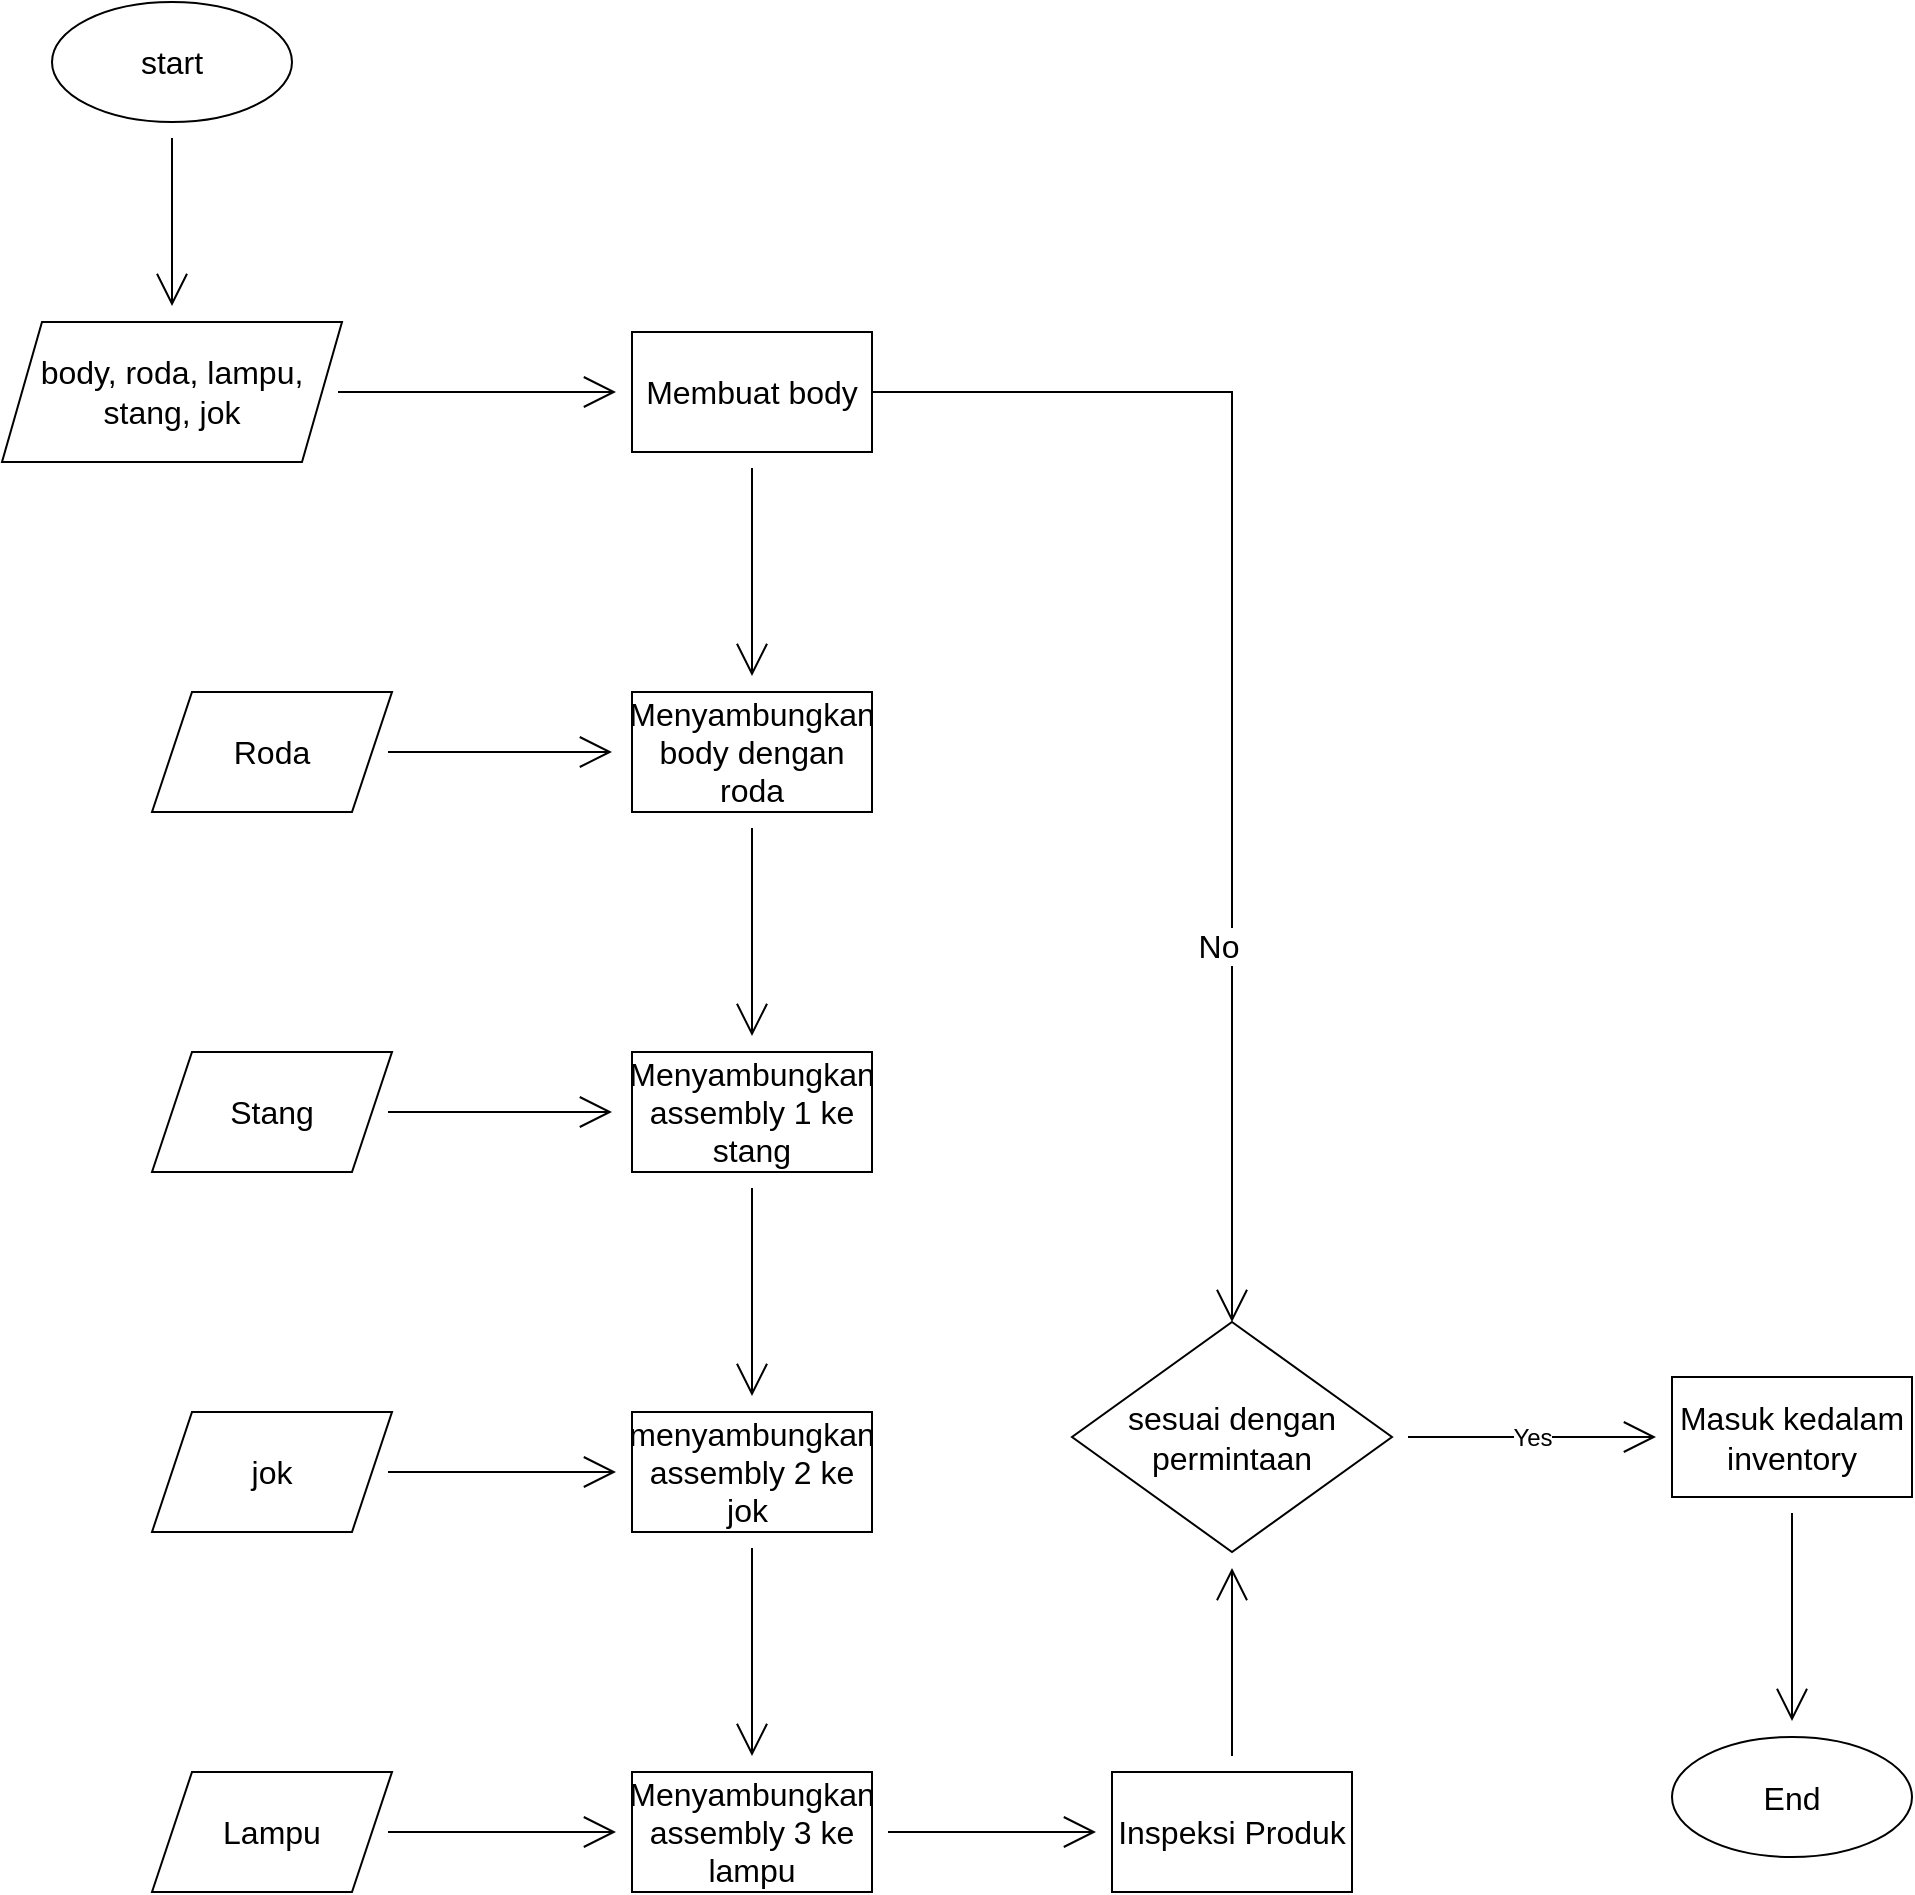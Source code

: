 <mxfile version="20.5.1" type="device"><diagram id="C5RBs43oDa-KdzZeNtuy" name="Page-1"><mxGraphModel dx="2265" dy="973" grid="1" gridSize="10" guides="1" tooltips="1" connect="1" arrows="1" fold="1" page="1" pageScale="1" pageWidth="1169" pageHeight="1654" math="0" shadow="0"><root><mxCell id="WIyWlLk6GJQsqaUBKTNV-0"/><mxCell id="WIyWlLk6GJQsqaUBKTNV-1" parent="WIyWlLk6GJQsqaUBKTNV-0"/><mxCell id="WBt8HxaYeDSeKHW7niku-2" value="" style="edgeStyle=none;curved=1;rounded=0;orthogonalLoop=1;jettySize=auto;html=1;fontSize=12;endArrow=open;startSize=14;endSize=14;sourcePerimeterSpacing=8;targetPerimeterSpacing=8;" edge="1" parent="WIyWlLk6GJQsqaUBKTNV-1" source="WBt8HxaYeDSeKHW7niku-0" target="WBt8HxaYeDSeKHW7niku-1"><mxGeometry relative="1" as="geometry"/></mxCell><mxCell id="WBt8HxaYeDSeKHW7niku-0" value="start" style="ellipse;whiteSpace=wrap;html=1;fontSize=16;" vertex="1" parent="WIyWlLk6GJQsqaUBKTNV-1"><mxGeometry x="120" y="70" width="120" height="60" as="geometry"/></mxCell><mxCell id="WBt8HxaYeDSeKHW7niku-4" value="" style="edgeStyle=none;curved=1;rounded=0;orthogonalLoop=1;jettySize=auto;html=1;fontSize=12;endArrow=open;startSize=14;endSize=14;sourcePerimeterSpacing=8;targetPerimeterSpacing=8;" edge="1" parent="WIyWlLk6GJQsqaUBKTNV-1" source="WBt8HxaYeDSeKHW7niku-1" target="WBt8HxaYeDSeKHW7niku-3"><mxGeometry relative="1" as="geometry"/></mxCell><mxCell id="WBt8HxaYeDSeKHW7niku-1" value="body, roda, lampu, stang, jok" style="shape=parallelogram;perimeter=parallelogramPerimeter;whiteSpace=wrap;html=1;fixedSize=1;fontSize=16;" vertex="1" parent="WIyWlLk6GJQsqaUBKTNV-1"><mxGeometry x="95" y="230" width="170" height="70" as="geometry"/></mxCell><mxCell id="WBt8HxaYeDSeKHW7niku-6" value="" style="edgeStyle=none;curved=1;rounded=0;orthogonalLoop=1;jettySize=auto;html=1;fontSize=12;endArrow=open;startSize=14;endSize=14;sourcePerimeterSpacing=8;targetPerimeterSpacing=8;" edge="1" parent="WIyWlLk6GJQsqaUBKTNV-1" source="WBt8HxaYeDSeKHW7niku-3" target="WBt8HxaYeDSeKHW7niku-5"><mxGeometry relative="1" as="geometry"/></mxCell><mxCell id="WBt8HxaYeDSeKHW7niku-32" style="edgeStyle=orthogonalEdgeStyle;rounded=0;orthogonalLoop=1;jettySize=auto;html=1;exitX=1;exitY=0.5;exitDx=0;exitDy=0;entryX=0.5;entryY=0;entryDx=0;entryDy=0;fontSize=12;endArrow=open;startSize=14;endSize=14;sourcePerimeterSpacing=8;targetPerimeterSpacing=8;" edge="1" parent="WIyWlLk6GJQsqaUBKTNV-1" source="WBt8HxaYeDSeKHW7niku-3" target="WBt8HxaYeDSeKHW7niku-28"><mxGeometry relative="1" as="geometry"/></mxCell><mxCell id="WBt8HxaYeDSeKHW7niku-38" value="No" style="edgeLabel;html=1;align=center;verticalAlign=middle;resizable=0;points=[];fontSize=16;" vertex="1" connectable="0" parent="WBt8HxaYeDSeKHW7niku-32"><mxGeometry x="0.416" y="-7" relative="1" as="geometry"><mxPoint as="offset"/></mxGeometry></mxCell><mxCell id="WBt8HxaYeDSeKHW7niku-3" value="Membuat body" style="whiteSpace=wrap;html=1;fontSize=16;" vertex="1" parent="WIyWlLk6GJQsqaUBKTNV-1"><mxGeometry x="410" y="235" width="120" height="60" as="geometry"/></mxCell><mxCell id="WBt8HxaYeDSeKHW7niku-10" value="" style="edgeStyle=none;curved=1;rounded=0;orthogonalLoop=1;jettySize=auto;html=1;fontSize=12;endArrow=open;startSize=14;endSize=14;sourcePerimeterSpacing=8;targetPerimeterSpacing=8;" edge="1" parent="WIyWlLk6GJQsqaUBKTNV-1" source="WBt8HxaYeDSeKHW7niku-5" target="WBt8HxaYeDSeKHW7niku-9"><mxGeometry relative="1" as="geometry"/></mxCell><mxCell id="WBt8HxaYeDSeKHW7niku-5" value="Menyambungkan body dengan roda" style="whiteSpace=wrap;html=1;fontSize=16;" vertex="1" parent="WIyWlLk6GJQsqaUBKTNV-1"><mxGeometry x="410" y="415" width="120" height="60" as="geometry"/></mxCell><mxCell id="WBt8HxaYeDSeKHW7niku-11" style="edgeStyle=none;curved=1;rounded=0;orthogonalLoop=1;jettySize=auto;html=1;fontSize=12;endArrow=open;startSize=14;endSize=14;sourcePerimeterSpacing=8;targetPerimeterSpacing=8;" edge="1" parent="WIyWlLk6GJQsqaUBKTNV-1" source="WBt8HxaYeDSeKHW7niku-7"><mxGeometry relative="1" as="geometry"><mxPoint x="400" y="445" as="targetPoint"/></mxGeometry></mxCell><mxCell id="WBt8HxaYeDSeKHW7niku-7" value="Roda" style="shape=parallelogram;perimeter=parallelogramPerimeter;whiteSpace=wrap;html=1;fixedSize=1;fontSize=16;" vertex="1" parent="WIyWlLk6GJQsqaUBKTNV-1"><mxGeometry x="170" y="415" width="120" height="60" as="geometry"/></mxCell><mxCell id="WBt8HxaYeDSeKHW7niku-17" value="" style="edgeStyle=none;curved=1;rounded=0;orthogonalLoop=1;jettySize=auto;html=1;fontSize=12;endArrow=open;startSize=14;endSize=14;sourcePerimeterSpacing=8;targetPerimeterSpacing=8;" edge="1" parent="WIyWlLk6GJQsqaUBKTNV-1" source="WBt8HxaYeDSeKHW7niku-9" target="WBt8HxaYeDSeKHW7niku-16"><mxGeometry relative="1" as="geometry"/></mxCell><mxCell id="WBt8HxaYeDSeKHW7niku-9" value="Menyambungkan assembly 1 ke stang" style="whiteSpace=wrap;html=1;fontSize=16;" vertex="1" parent="WIyWlLk6GJQsqaUBKTNV-1"><mxGeometry x="410" y="595" width="120" height="60" as="geometry"/></mxCell><mxCell id="WBt8HxaYeDSeKHW7niku-15" style="edgeStyle=none;curved=1;rounded=0;orthogonalLoop=1;jettySize=auto;html=1;fontSize=12;endArrow=open;startSize=14;endSize=14;sourcePerimeterSpacing=8;targetPerimeterSpacing=8;" edge="1" parent="WIyWlLk6GJQsqaUBKTNV-1" source="WBt8HxaYeDSeKHW7niku-13"><mxGeometry relative="1" as="geometry"><mxPoint x="400" y="625" as="targetPoint"/></mxGeometry></mxCell><mxCell id="WBt8HxaYeDSeKHW7niku-13" value="Stang" style="shape=parallelogram;perimeter=parallelogramPerimeter;whiteSpace=wrap;html=1;fixedSize=1;fontSize=16;" vertex="1" parent="WIyWlLk6GJQsqaUBKTNV-1"><mxGeometry x="170" y="595" width="120" height="60" as="geometry"/></mxCell><mxCell id="WBt8HxaYeDSeKHW7niku-22" value="" style="edgeStyle=none;curved=1;rounded=0;orthogonalLoop=1;jettySize=auto;html=1;fontSize=12;endArrow=open;startSize=14;endSize=14;sourcePerimeterSpacing=8;targetPerimeterSpacing=8;" edge="1" parent="WIyWlLk6GJQsqaUBKTNV-1" source="WBt8HxaYeDSeKHW7niku-16" target="WBt8HxaYeDSeKHW7niku-21"><mxGeometry relative="1" as="geometry"/></mxCell><mxCell id="WBt8HxaYeDSeKHW7niku-16" value="menyambungkan assembly 2 ke jok&amp;nbsp;" style="whiteSpace=wrap;html=1;fontSize=16;" vertex="1" parent="WIyWlLk6GJQsqaUBKTNV-1"><mxGeometry x="410" y="775" width="120" height="60" as="geometry"/></mxCell><mxCell id="WBt8HxaYeDSeKHW7niku-20" value="" style="edgeStyle=none;curved=1;rounded=0;orthogonalLoop=1;jettySize=auto;html=1;fontSize=12;endArrow=open;startSize=14;endSize=14;sourcePerimeterSpacing=8;targetPerimeterSpacing=8;" edge="1" parent="WIyWlLk6GJQsqaUBKTNV-1" source="WBt8HxaYeDSeKHW7niku-18" target="WBt8HxaYeDSeKHW7niku-16"><mxGeometry relative="1" as="geometry"/></mxCell><mxCell id="WBt8HxaYeDSeKHW7niku-18" value="jok" style="shape=parallelogram;perimeter=parallelogramPerimeter;whiteSpace=wrap;html=1;fixedSize=1;fontSize=16;" vertex="1" parent="WIyWlLk6GJQsqaUBKTNV-1"><mxGeometry x="170" y="775" width="120" height="60" as="geometry"/></mxCell><mxCell id="WBt8HxaYeDSeKHW7niku-27" value="" style="edgeStyle=none;curved=1;rounded=0;orthogonalLoop=1;jettySize=auto;html=1;fontSize=12;endArrow=open;startSize=14;endSize=14;sourcePerimeterSpacing=8;targetPerimeterSpacing=8;" edge="1" parent="WIyWlLk6GJQsqaUBKTNV-1" source="WBt8HxaYeDSeKHW7niku-21" target="WBt8HxaYeDSeKHW7niku-26"><mxGeometry relative="1" as="geometry"/></mxCell><mxCell id="WBt8HxaYeDSeKHW7niku-21" value="Menyambungkan assembly 3 ke lampu" style="whiteSpace=wrap;html=1;fontSize=16;" vertex="1" parent="WIyWlLk6GJQsqaUBKTNV-1"><mxGeometry x="410" y="955" width="120" height="60" as="geometry"/></mxCell><mxCell id="WBt8HxaYeDSeKHW7niku-25" value="" style="edgeStyle=none;curved=1;rounded=0;orthogonalLoop=1;jettySize=auto;html=1;fontSize=12;endArrow=open;startSize=14;endSize=14;sourcePerimeterSpacing=8;targetPerimeterSpacing=8;" edge="1" parent="WIyWlLk6GJQsqaUBKTNV-1" source="WBt8HxaYeDSeKHW7niku-23" target="WBt8HxaYeDSeKHW7niku-21"><mxGeometry relative="1" as="geometry"/></mxCell><mxCell id="WBt8HxaYeDSeKHW7niku-23" value="Lampu" style="shape=parallelogram;perimeter=parallelogramPerimeter;whiteSpace=wrap;html=1;fixedSize=1;fontSize=16;" vertex="1" parent="WIyWlLk6GJQsqaUBKTNV-1"><mxGeometry x="170" y="955" width="120" height="60" as="geometry"/></mxCell><mxCell id="WBt8HxaYeDSeKHW7niku-29" value="" style="edgeStyle=none;curved=1;rounded=0;orthogonalLoop=1;jettySize=auto;html=1;fontSize=12;endArrow=open;startSize=14;endSize=14;sourcePerimeterSpacing=8;targetPerimeterSpacing=8;" edge="1" parent="WIyWlLk6GJQsqaUBKTNV-1" source="WBt8HxaYeDSeKHW7niku-26" target="WBt8HxaYeDSeKHW7niku-28"><mxGeometry relative="1" as="geometry"/></mxCell><mxCell id="WBt8HxaYeDSeKHW7niku-26" value="Inspeksi Produk" style="whiteSpace=wrap;html=1;fontSize=16;" vertex="1" parent="WIyWlLk6GJQsqaUBKTNV-1"><mxGeometry x="650" y="955" width="120" height="60" as="geometry"/></mxCell><mxCell id="WBt8HxaYeDSeKHW7niku-35" value="Yes" style="edgeStyle=orthogonalEdgeStyle;rounded=0;orthogonalLoop=1;jettySize=auto;html=1;fontSize=12;endArrow=open;startSize=14;endSize=14;sourcePerimeterSpacing=8;targetPerimeterSpacing=8;" edge="1" parent="WIyWlLk6GJQsqaUBKTNV-1" source="WBt8HxaYeDSeKHW7niku-28" target="WBt8HxaYeDSeKHW7niku-34"><mxGeometry relative="1" as="geometry"/></mxCell><mxCell id="WBt8HxaYeDSeKHW7niku-28" value="sesuai dengan permintaan" style="rhombus;whiteSpace=wrap;html=1;fontSize=16;" vertex="1" parent="WIyWlLk6GJQsqaUBKTNV-1"><mxGeometry x="630" y="730" width="160" height="115" as="geometry"/></mxCell><mxCell id="WBt8HxaYeDSeKHW7niku-37" value="" style="edgeStyle=orthogonalEdgeStyle;rounded=0;orthogonalLoop=1;jettySize=auto;html=1;fontSize=12;endArrow=open;startSize=14;endSize=14;sourcePerimeterSpacing=8;targetPerimeterSpacing=8;" edge="1" parent="WIyWlLk6GJQsqaUBKTNV-1" source="WBt8HxaYeDSeKHW7niku-34" target="WBt8HxaYeDSeKHW7niku-36"><mxGeometry relative="1" as="geometry"/></mxCell><mxCell id="WBt8HxaYeDSeKHW7niku-34" value="Masuk kedalam inventory" style="whiteSpace=wrap;html=1;fontSize=16;" vertex="1" parent="WIyWlLk6GJQsqaUBKTNV-1"><mxGeometry x="930" y="757.5" width="120" height="60" as="geometry"/></mxCell><mxCell id="WBt8HxaYeDSeKHW7niku-36" value="End" style="ellipse;whiteSpace=wrap;html=1;fontSize=16;" vertex="1" parent="WIyWlLk6GJQsqaUBKTNV-1"><mxGeometry x="930" y="937.5" width="120" height="60" as="geometry"/></mxCell></root></mxGraphModel></diagram></mxfile>